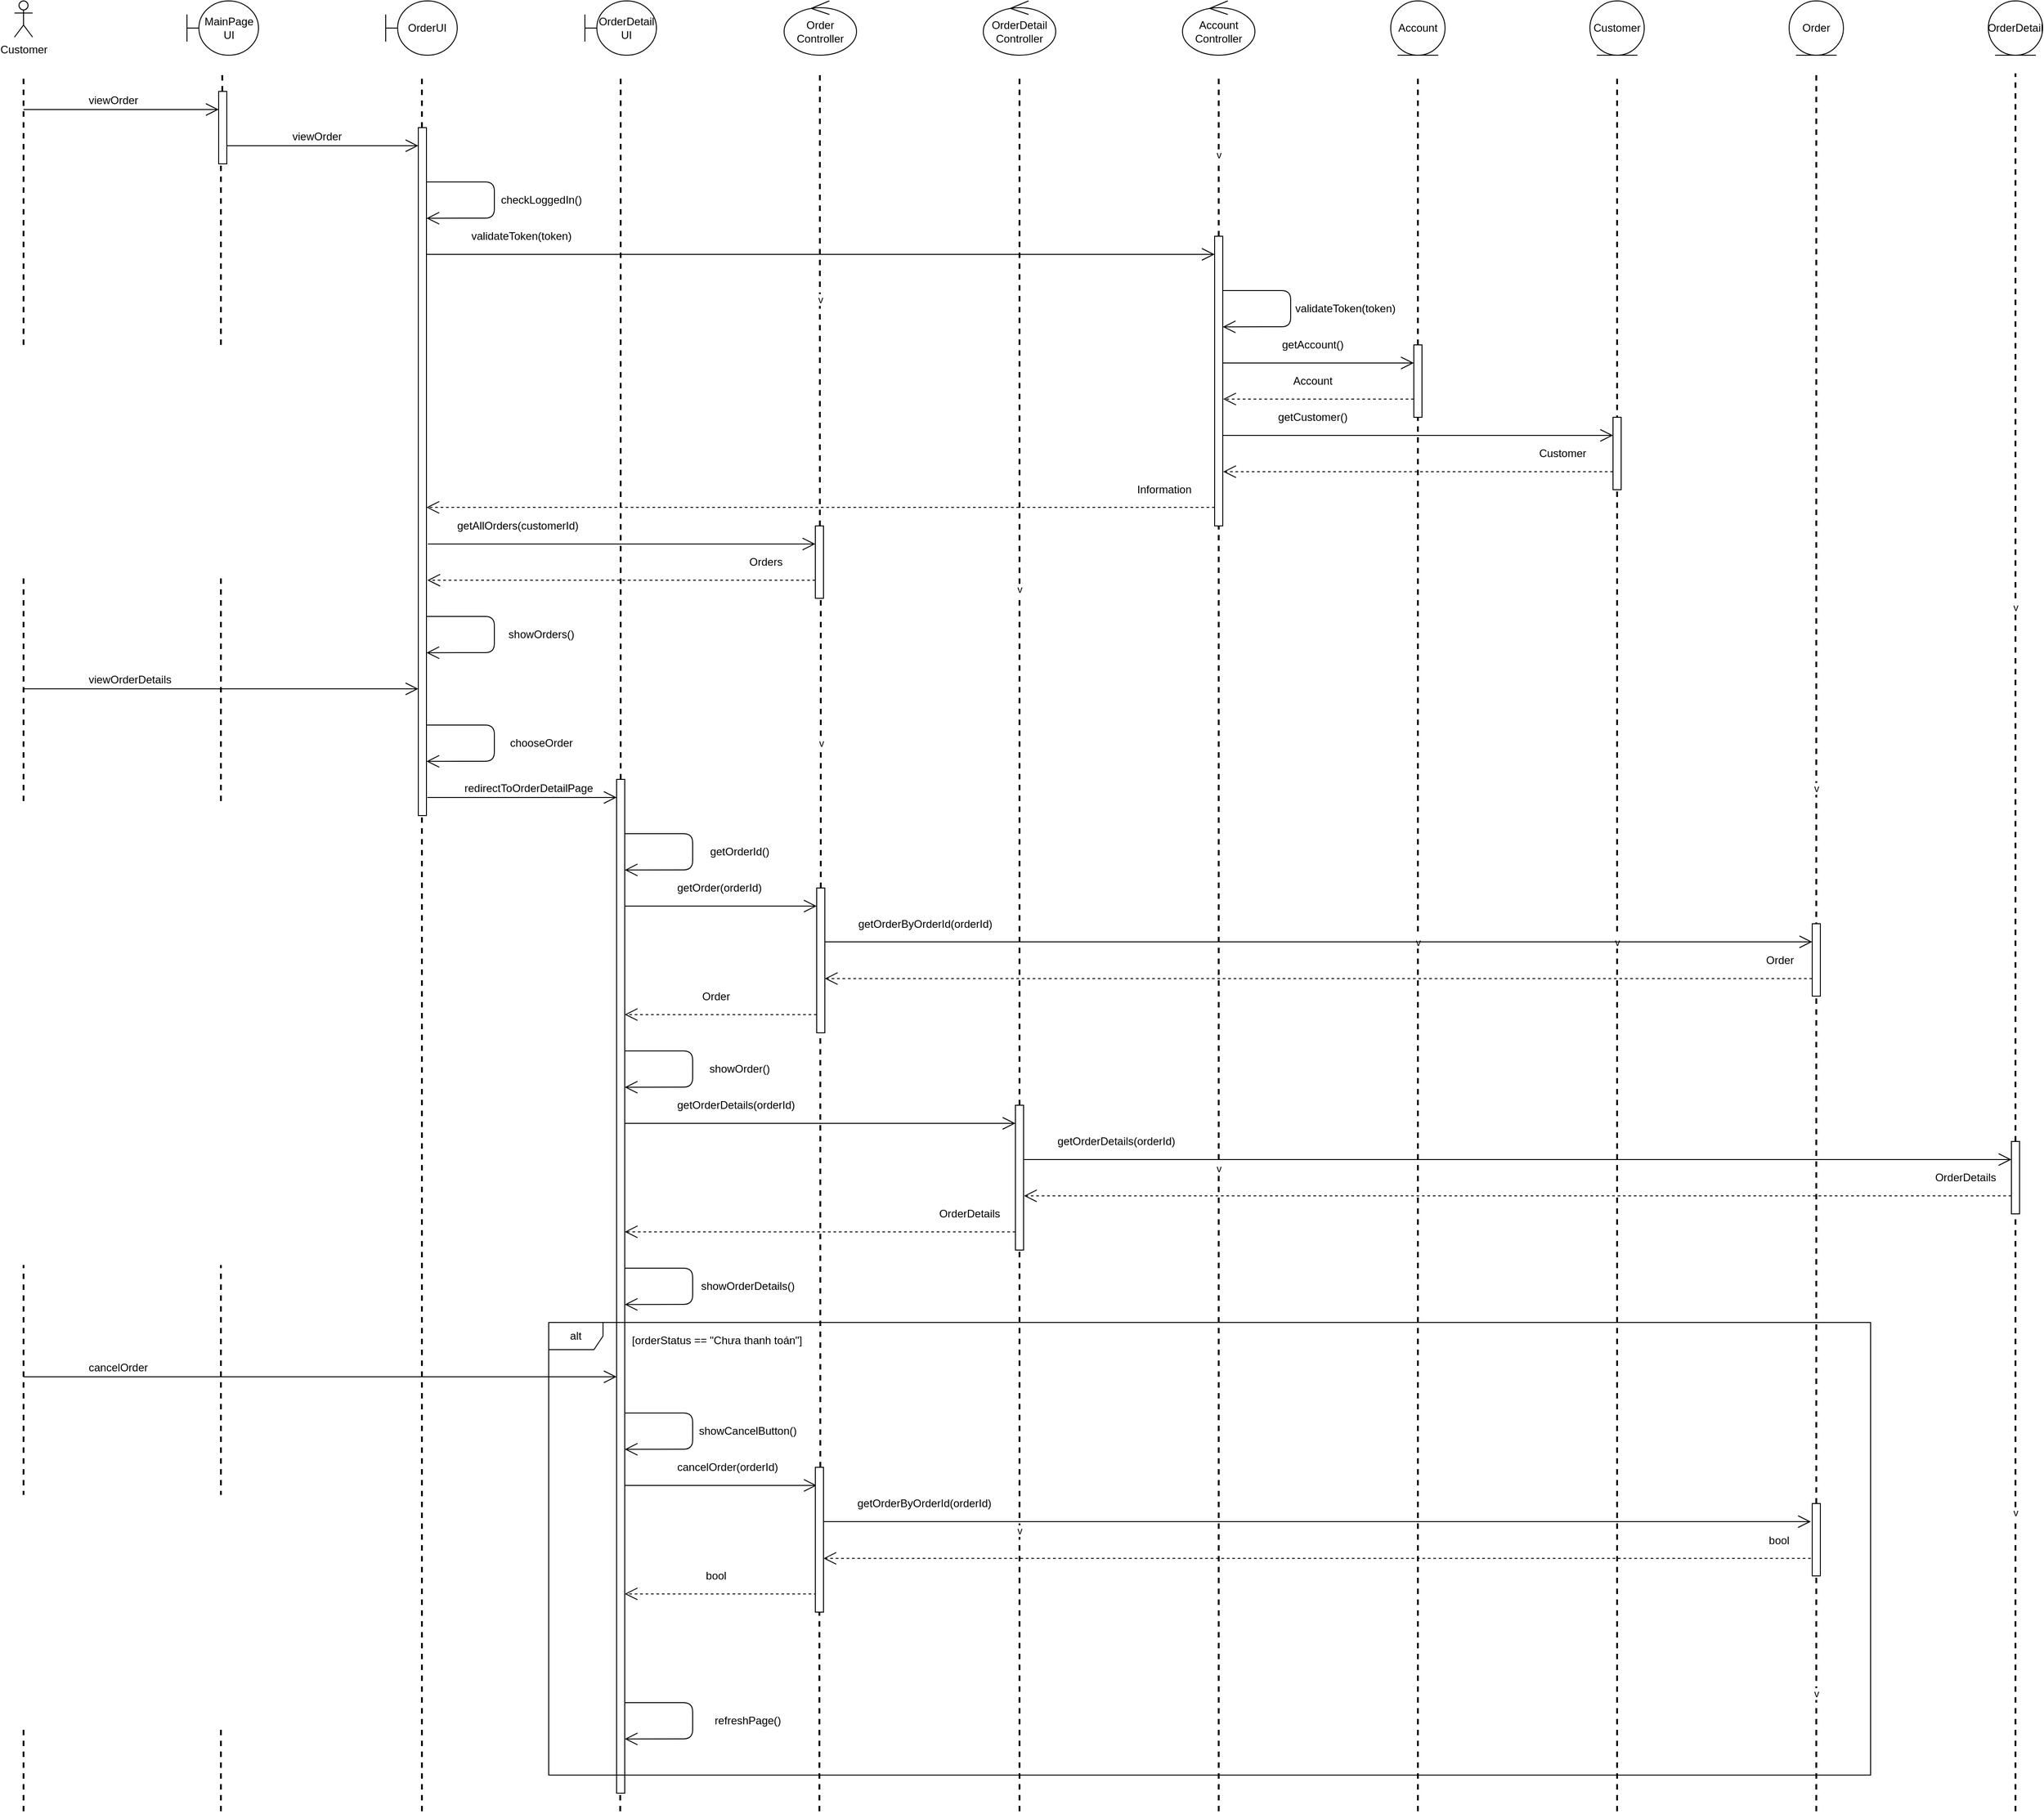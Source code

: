 <mxfile version="12.2.9" type="device" pages="1"><diagram id="H_6IchhFZ6s9p4sD7H1I" name="Page-1"><mxGraphModel dx="3413" dy="1847" grid="1" gridSize="10" guides="1" tooltips="1" connect="1" arrows="1" fold="1" page="1" pageScale="1" pageWidth="850" pageHeight="1100" math="0" shadow="0"><root><mxCell id="0"/><mxCell id="1" parent="0"/><mxCell id="Udrd-GftmJEGv7remKm3-1" value="Customer" style="shape=umlActor;verticalLabelPosition=bottom;labelBackgroundColor=#ffffff;verticalAlign=top;html=1;outlineConnect=0;" vertex="1" parent="1"><mxGeometry x="110" y="40" width="20" height="40" as="geometry"/></mxCell><mxCell id="Udrd-GftmJEGv7remKm3-2" value="" style="endArrow=none;dashed=1;html=1;strokeWidth=2;" edge="1" parent="1"><mxGeometry width="50" height="50" relative="1" as="geometry"><mxPoint x="120" y="2040" as="sourcePoint"/><mxPoint x="120" y="120" as="targetPoint"/></mxGeometry></mxCell><mxCell id="Udrd-GftmJEGv7remKm3-5" value="MainPage&lt;br&gt;UI" style="shape=umlBoundary;whiteSpace=wrap;html=1;" vertex="1" parent="1"><mxGeometry x="300.5" y="40" width="79" height="60" as="geometry"/></mxCell><mxCell id="Udrd-GftmJEGv7remKm3-6" value="OrderUI" style="shape=umlBoundary;whiteSpace=wrap;html=1;" vertex="1" parent="1"><mxGeometry x="520" y="40" width="79" height="60" as="geometry"/></mxCell><mxCell id="Udrd-GftmJEGv7remKm3-156" value="" style="endArrow=none;dashed=1;html=1;strokeWidth=2;" edge="1" parent="1" source="Udrd-GftmJEGv7remKm3-174"><mxGeometry width="50" height="50" relative="1" as="geometry"><mxPoint x="339.5" y="3742" as="sourcePoint"/><mxPoint x="339.5" y="120" as="targetPoint"/></mxGeometry></mxCell><mxCell id="Udrd-GftmJEGv7remKm3-157" value="" style="endArrow=none;dashed=1;html=1;strokeWidth=2;" edge="1" parent="1" source="Udrd-GftmJEGv7remKm3-178"><mxGeometry width="50" height="50" relative="1" as="geometry"><mxPoint x="560" y="3742" as="sourcePoint"/><mxPoint x="560" y="120" as="targetPoint"/></mxGeometry></mxCell><mxCell id="Udrd-GftmJEGv7remKm3-158" value="" style="endArrow=none;dashed=1;html=1;strokeWidth=2;" edge="1" parent="1" source="Udrd-GftmJEGv7remKm3-215"><mxGeometry width="50" height="50" relative="1" as="geometry"><mxPoint x="779.5" y="3742" as="sourcePoint"/><mxPoint x="779.5" y="120" as="targetPoint"/></mxGeometry></mxCell><mxCell id="Udrd-GftmJEGv7remKm3-159" value="v" style="endArrow=none;dashed=1;html=1;strokeWidth=2;" edge="1" parent="1" source="Udrd-GftmJEGv7remKm3-203"><mxGeometry width="50" height="50" relative="1" as="geometry"><mxPoint x="999.5" y="3742" as="sourcePoint"/><mxPoint x="999.5" y="120" as="targetPoint"/></mxGeometry></mxCell><mxCell id="Udrd-GftmJEGv7remKm3-160" value="OrderDetail&lt;br&gt;UI" style="shape=umlBoundary;whiteSpace=wrap;html=1;" vertex="1" parent="1"><mxGeometry x="740" y="40" width="79" height="60" as="geometry"/></mxCell><mxCell id="Udrd-GftmJEGv7remKm3-161" value="Order&lt;br&gt;Controller" style="ellipse;shape=umlControl;whiteSpace=wrap;html=1;" vertex="1" parent="1"><mxGeometry x="960" y="40" width="80" height="60" as="geometry"/></mxCell><mxCell id="Udrd-GftmJEGv7remKm3-162" value="OrderDetail&lt;br&gt;Controller" style="ellipse;shape=umlControl;whiteSpace=wrap;html=1;" vertex="1" parent="1"><mxGeometry x="1180" y="40" width="80" height="60" as="geometry"/></mxCell><mxCell id="Udrd-GftmJEGv7remKm3-163" value="v" style="endArrow=none;dashed=1;html=1;strokeWidth=2;" edge="1" parent="1" source="Udrd-GftmJEGv7remKm3-237"><mxGeometry width="50" height="50" relative="1" as="geometry"><mxPoint x="1220" y="3742" as="sourcePoint"/><mxPoint x="1220" y="120" as="targetPoint"/></mxGeometry></mxCell><mxCell id="Udrd-GftmJEGv7remKm3-164" value="v" style="endArrow=none;dashed=1;html=1;strokeWidth=2;" edge="1" parent="1" source="Udrd-GftmJEGv7remKm3-184"><mxGeometry width="50" height="50" relative="1" as="geometry"><mxPoint x="1440" y="3742" as="sourcePoint"/><mxPoint x="1440" y="120" as="targetPoint"/></mxGeometry></mxCell><mxCell id="Udrd-GftmJEGv7remKm3-165" value="v" style="endArrow=none;dashed=1;html=1;strokeWidth=2;" edge="1" parent="1"><mxGeometry width="50" height="50" relative="1" as="geometry"><mxPoint x="1660" y="2040" as="sourcePoint"/><mxPoint x="1660" y="120" as="targetPoint"/></mxGeometry></mxCell><mxCell id="Udrd-GftmJEGv7remKm3-166" value="v" style="endArrow=none;dashed=1;html=1;strokeWidth=2;" edge="1" parent="1"><mxGeometry width="50" height="50" relative="1" as="geometry"><mxPoint x="1880" y="2040" as="sourcePoint"/><mxPoint x="1880" y="120" as="targetPoint"/></mxGeometry></mxCell><mxCell id="Udrd-GftmJEGv7remKm3-167" value="Account&lt;br&gt;Controller" style="ellipse;shape=umlControl;whiteSpace=wrap;html=1;" vertex="1" parent="1"><mxGeometry x="1400" y="40" width="80" height="60" as="geometry"/></mxCell><mxCell id="Udrd-GftmJEGv7remKm3-168" value="Account&lt;span style=&quot;color: rgba(0 , 0 , 0 , 0) ; font-family: monospace ; font-size: 0px ; white-space: nowrap&quot;&gt;%3CmxGraphModel%3E%3Croot%3E%3CmxCell%20id%3D%220%22%2F%3E%3CmxCell%20id%3D%221%22%20parent%3D%220%22%2F%3E%3CmxCell%20id%3D%222%22%20value%3D%22%22%20style%3D%22endArrow%3Dopen%3BendFill%3D1%3BendSize%3D12%3Bhtml%3D1%3B%22%20edge%3D%221%22%20parent%3D%221%22%3E%3CmxGeometry%20width%3D%22160%22%20relative%3D%221%22%20as%3D%22geometry%22%3E%3CmxPoint%20x%3D%22140%22%20y%3D%22160%22%20as%3D%22sourcePoint%22%2F%3E%3CmxPoint%20x%3D%22354.0%22%20y%3D%22160%22%20as%3D%22targetPoint%22%2F%3E%3C%2FmxGeometry%3E%3C%2FmxCell%3E%3C%2Froot%3E%3C%2FmxGraphModel%3E&lt;/span&gt;" style="ellipse;shape=umlEntity;whiteSpace=wrap;html=1;" vertex="1" parent="1"><mxGeometry x="1630" y="40" width="60" height="60" as="geometry"/></mxCell><mxCell id="Udrd-GftmJEGv7remKm3-169" value="Customer" style="ellipse;shape=umlEntity;whiteSpace=wrap;html=1;" vertex="1" parent="1"><mxGeometry x="1850" y="40" width="60" height="60" as="geometry"/></mxCell><mxCell id="Udrd-GftmJEGv7remKm3-170" value="Order" style="ellipse;shape=umlEntity;whiteSpace=wrap;html=1;" vertex="1" parent="1"><mxGeometry x="2070" y="40" width="60" height="60" as="geometry"/></mxCell><mxCell id="Udrd-GftmJEGv7remKm3-171" value="v" style="endArrow=none;dashed=1;html=1;strokeWidth=2;" edge="1" parent="1" source="Udrd-GftmJEGv7remKm3-269"><mxGeometry width="50" height="50" relative="1" as="geometry"><mxPoint x="2100" y="3742" as="sourcePoint"/><mxPoint x="2100" y="120" as="targetPoint"/></mxGeometry></mxCell><mxCell id="Udrd-GftmJEGv7remKm3-172" value="" style="endArrow=open;endFill=1;endSize=12;html=1;" edge="1" parent="1"><mxGeometry width="160" relative="1" as="geometry"><mxPoint x="120" y="160" as="sourcePoint"/><mxPoint x="335.5" y="160" as="targetPoint"/></mxGeometry></mxCell><mxCell id="Udrd-GftmJEGv7remKm3-173" value="viewOrder" style="text;html=1;resizable=0;points=[];autosize=1;align=left;verticalAlign=top;spacingTop=-4;" vertex="1" parent="1"><mxGeometry x="190" y="140" width="70" height="20" as="geometry"/></mxCell><mxCell id="Udrd-GftmJEGv7remKm3-174" value="" style="html=1;points=[];perimeter=orthogonalPerimeter;" vertex="1" parent="1"><mxGeometry x="335.5" y="140" width="9" height="80" as="geometry"/></mxCell><mxCell id="Udrd-GftmJEGv7remKm3-175" value="" style="endArrow=none;dashed=1;html=1;strokeWidth=2;" edge="1" parent="1" target="Udrd-GftmJEGv7remKm3-174"><mxGeometry width="50" height="50" relative="1" as="geometry"><mxPoint x="338" y="2040" as="sourcePoint"/><mxPoint x="339.5" y="120" as="targetPoint"/></mxGeometry></mxCell><mxCell id="Udrd-GftmJEGv7remKm3-176" value="" style="endArrow=open;endFill=1;endSize=12;html=1;" edge="1" parent="1" target="Udrd-GftmJEGv7remKm3-178"><mxGeometry width="160" relative="1" as="geometry"><mxPoint x="344.5" y="200" as="sourcePoint"/><mxPoint x="560" y="200" as="targetPoint"/></mxGeometry></mxCell><mxCell id="Udrd-GftmJEGv7remKm3-177" value="viewOrder" style="text;html=1;resizable=0;points=[];autosize=1;align=left;verticalAlign=top;spacingTop=-4;" vertex="1" parent="1"><mxGeometry x="414.5" y="180" width="70" height="20" as="geometry"/></mxCell><mxCell id="Udrd-GftmJEGv7remKm3-178" value="" style="html=1;points=[];perimeter=orthogonalPerimeter;" vertex="1" parent="1"><mxGeometry x="556" y="180" width="9" height="760" as="geometry"/></mxCell><mxCell id="Udrd-GftmJEGv7remKm3-179" value="" style="endArrow=none;dashed=1;html=1;strokeWidth=2;" edge="1" parent="1" target="Udrd-GftmJEGv7remKm3-178"><mxGeometry width="50" height="50" relative="1" as="geometry"><mxPoint x="560" y="2040" as="sourcePoint"/><mxPoint x="560" y="120" as="targetPoint"/></mxGeometry></mxCell><mxCell id="Udrd-GftmJEGv7remKm3-180" value="" style="endArrow=open;endFill=1;endSize=12;html=1;entryX=1.002;entryY=0.167;entryDx=0;entryDy=0;entryPerimeter=0;" edge="1" parent="1"><mxGeometry width="160" relative="1" as="geometry"><mxPoint x="565.0" y="240" as="sourcePoint"/><mxPoint x="565.02" y="280.12" as="targetPoint"/><Array as="points"><mxPoint x="640" y="240"/><mxPoint x="640" y="280"/></Array></mxGeometry></mxCell><mxCell id="Udrd-GftmJEGv7remKm3-181" value="checkLoggedIn()" style="text;html=1;strokeColor=none;fillColor=none;align=center;verticalAlign=middle;whiteSpace=wrap;rounded=0;" vertex="1" parent="1"><mxGeometry x="671.5" y="250" width="40" height="20" as="geometry"/></mxCell><mxCell id="Udrd-GftmJEGv7remKm3-182" value="validateToken(token)" style="text;html=1;strokeColor=none;fillColor=none;align=center;verticalAlign=middle;whiteSpace=wrap;rounded=0;" vertex="1" parent="1"><mxGeometry x="575" y="290" width="190" height="20" as="geometry"/></mxCell><mxCell id="Udrd-GftmJEGv7remKm3-183" value="" style="endArrow=open;endFill=1;endSize=12;html=1;" edge="1" parent="1" target="Udrd-GftmJEGv7remKm3-184"><mxGeometry width="160" relative="1" as="geometry"><mxPoint x="565.0" y="320.0" as="sourcePoint"/><mxPoint x="1217" y="320.0" as="targetPoint"/></mxGeometry></mxCell><mxCell id="Udrd-GftmJEGv7remKm3-184" value="" style="html=1;points=[];perimeter=orthogonalPerimeter;" vertex="1" parent="1"><mxGeometry x="1435.5" y="300" width="9" height="320" as="geometry"/></mxCell><mxCell id="Udrd-GftmJEGv7remKm3-185" value="v" style="endArrow=none;dashed=1;html=1;strokeWidth=2;" edge="1" parent="1" target="Udrd-GftmJEGv7remKm3-184"><mxGeometry width="50" height="50" relative="1" as="geometry"><mxPoint x="1440" y="2040" as="sourcePoint"/><mxPoint x="1440" y="120" as="targetPoint"/></mxGeometry></mxCell><mxCell id="Udrd-GftmJEGv7remKm3-186" value="" style="endArrow=open;endFill=1;endSize=12;html=1;entryX=1.002;entryY=0.167;entryDx=0;entryDy=0;entryPerimeter=0;" edge="1" parent="1"><mxGeometry width="160" relative="1" as="geometry"><mxPoint x="1444.5" y="360.0" as="sourcePoint"/><mxPoint x="1444.52" y="400.12" as="targetPoint"/><Array as="points"><mxPoint x="1519.5" y="360"/><mxPoint x="1519.5" y="400"/></Array></mxGeometry></mxCell><mxCell id="Udrd-GftmJEGv7remKm3-187" value="validateToken(token)" style="text;html=1;strokeColor=none;fillColor=none;align=center;verticalAlign=middle;whiteSpace=wrap;rounded=0;" vertex="1" parent="1"><mxGeometry x="1560" y="370" width="40" height="20" as="geometry"/></mxCell><mxCell id="Udrd-GftmJEGv7remKm3-188" value="getAccount()" style="text;html=1;strokeColor=none;fillColor=none;align=center;verticalAlign=middle;whiteSpace=wrap;rounded=0;" vertex="1" parent="1"><mxGeometry x="1449" y="410" width="190" height="20" as="geometry"/></mxCell><mxCell id="Udrd-GftmJEGv7remKm3-190" value="" style="endArrow=open;endFill=1;endSize=12;html=1;dashed=1;strokeWidth=1;jumpSize=6;" edge="1" parent="1" source="Udrd-GftmJEGv7remKm3-196"><mxGeometry width="160" relative="1" as="geometry"><mxPoint x="2535.563" y="479.84" as="sourcePoint"/><mxPoint x="1445" y="479.84" as="targetPoint"/></mxGeometry></mxCell><mxCell id="Udrd-GftmJEGv7remKm3-191" value="Account" style="text;html=1;strokeColor=none;fillColor=none;align=center;verticalAlign=middle;whiteSpace=wrap;rounded=0;" vertex="1" parent="1"><mxGeometry x="1524" y="450" width="40" height="20" as="geometry"/></mxCell><mxCell id="Udrd-GftmJEGv7remKm3-192" value="getCustomer()" style="text;html=1;strokeColor=none;fillColor=none;align=center;verticalAlign=middle;whiteSpace=wrap;rounded=0;" vertex="1" parent="1"><mxGeometry x="1449" y="490" width="190" height="20" as="geometry"/></mxCell><mxCell id="Udrd-GftmJEGv7remKm3-193" value="" style="endArrow=open;endFill=1;endSize=12;html=1;" edge="1" parent="1" target="Udrd-GftmJEGv7remKm3-200"><mxGeometry width="160" relative="1" as="geometry"><mxPoint x="1445.0" y="520" as="sourcePoint"/><mxPoint x="2755.0" y="520" as="targetPoint"/></mxGeometry></mxCell><mxCell id="Udrd-GftmJEGv7remKm3-194" value="" style="endArrow=open;endFill=1;endSize=12;html=1;dashed=1;strokeWidth=1;jumpSize=6;" edge="1" parent="1" source="Udrd-GftmJEGv7remKm3-200"><mxGeometry width="160" relative="1" as="geometry"><mxPoint x="2755.0" y="560.08" as="sourcePoint"/><mxPoint x="1445" y="560.08" as="targetPoint"/></mxGeometry></mxCell><mxCell id="Udrd-GftmJEGv7remKm3-195" value="Customer" style="text;html=1;strokeColor=none;fillColor=none;align=center;verticalAlign=middle;whiteSpace=wrap;rounded=0;" vertex="1" parent="1"><mxGeometry x="1800" y="529.5" width="40" height="20" as="geometry"/></mxCell><mxCell id="Udrd-GftmJEGv7remKm3-196" value="" style="html=1;points=[];perimeter=orthogonalPerimeter;" vertex="1" parent="1"><mxGeometry x="1655.5" y="420" width="9" height="80" as="geometry"/></mxCell><mxCell id="Udrd-GftmJEGv7remKm3-197" value="" style="endArrow=open;endFill=1;endSize=12;html=1;" edge="1" parent="1" target="Udrd-GftmJEGv7remKm3-196"><mxGeometry width="160" relative="1" as="geometry"><mxPoint x="1445.0" y="440.0" as="sourcePoint"/><mxPoint x="2535.5" y="440.0" as="targetPoint"/></mxGeometry></mxCell><mxCell id="Udrd-GftmJEGv7remKm3-198" value="OrderDetail" style="ellipse;shape=umlEntity;whiteSpace=wrap;html=1;" vertex="1" parent="1"><mxGeometry x="2290" y="40" width="60" height="60" as="geometry"/></mxCell><mxCell id="Udrd-GftmJEGv7remKm3-199" value="v" style="endArrow=none;dashed=1;html=1;strokeWidth=2;" edge="1" parent="1" source="Udrd-GftmJEGv7remKm3-241"><mxGeometry width="50" height="50" relative="1" as="geometry"><mxPoint x="2320" y="3742" as="sourcePoint"/><mxPoint x="2320" y="120" as="targetPoint"/></mxGeometry></mxCell><mxCell id="Udrd-GftmJEGv7remKm3-200" value="" style="html=1;points=[];perimeter=orthogonalPerimeter;" vertex="1" parent="1"><mxGeometry x="1875.5" y="500" width="9" height="80" as="geometry"/></mxCell><mxCell id="Udrd-GftmJEGv7remKm3-201" value="" style="endArrow=open;endFill=1;endSize=12;html=1;dashed=1;strokeWidth=1;jumpSize=6;exitX=0.01;exitY=0.936;exitDx=0;exitDy=0;exitPerimeter=0;" edge="1" parent="1" target="Udrd-GftmJEGv7remKm3-178"><mxGeometry width="160" relative="1" as="geometry"><mxPoint x="1435.59" y="599.52" as="sourcePoint"/><mxPoint x="784.5" y="599.52" as="targetPoint"/></mxGeometry></mxCell><mxCell id="Udrd-GftmJEGv7remKm3-202" value="Information" style="text;html=1;strokeColor=none;fillColor=none;align=center;verticalAlign=middle;whiteSpace=wrap;rounded=0;" vertex="1" parent="1"><mxGeometry x="1360" y="570" width="40" height="20" as="geometry"/></mxCell><mxCell id="Udrd-GftmJEGv7remKm3-203" value="" style="html=1;points=[];perimeter=orthogonalPerimeter;" vertex="1" parent="1"><mxGeometry x="994.5" y="620" width="9" height="80" as="geometry"/></mxCell><mxCell id="Udrd-GftmJEGv7remKm3-204" value="v" style="endArrow=none;dashed=1;html=1;strokeWidth=2;" edge="1" parent="1" source="Udrd-GftmJEGv7remKm3-221" target="Udrd-GftmJEGv7remKm3-203"><mxGeometry width="50" height="50" relative="1" as="geometry"><mxPoint x="999.5" y="3742" as="sourcePoint"/><mxPoint x="999.5" y="120" as="targetPoint"/></mxGeometry></mxCell><mxCell id="Udrd-GftmJEGv7remKm3-205" value="getAllOrders(customerId)" style="text;html=1;strokeColor=none;fillColor=none;align=center;verticalAlign=middle;whiteSpace=wrap;rounded=0;" vertex="1" parent="1"><mxGeometry x="570.5" y="610" width="190" height="20" as="geometry"/></mxCell><mxCell id="Udrd-GftmJEGv7remKm3-206" value="" style="endArrow=open;endFill=1;endSize=12;html=1;dashed=1;strokeWidth=1;jumpSize=6;" edge="1" parent="1" source="Udrd-GftmJEGv7remKm3-203"><mxGeometry width="160" relative="1" as="geometry"><mxPoint x="777" y="679.84" as="sourcePoint"/><mxPoint x="566" y="680" as="targetPoint"/></mxGeometry></mxCell><mxCell id="Udrd-GftmJEGv7remKm3-207" value="Orders" style="text;html=1;strokeColor=none;fillColor=none;align=center;verticalAlign=middle;whiteSpace=wrap;rounded=0;" vertex="1" parent="1"><mxGeometry x="920" y="650" width="40" height="20" as="geometry"/></mxCell><mxCell id="Udrd-GftmJEGv7remKm3-208" value="" style="endArrow=open;endFill=1;endSize=12;html=1;" edge="1" parent="1" target="Udrd-GftmJEGv7remKm3-203"><mxGeometry width="160" relative="1" as="geometry"><mxPoint x="566.5" y="640.0" as="sourcePoint"/><mxPoint x="777" y="640.0" as="targetPoint"/></mxGeometry></mxCell><mxCell id="Udrd-GftmJEGv7remKm3-209" value="" style="endArrow=open;endFill=1;endSize=12;html=1;entryX=1.002;entryY=0.167;entryDx=0;entryDy=0;entryPerimeter=0;" edge="1" parent="1"><mxGeometry width="160" relative="1" as="geometry"><mxPoint x="565.0" y="720" as="sourcePoint"/><mxPoint x="565.02" y="760.12" as="targetPoint"/><Array as="points"><mxPoint x="640" y="720"/><mxPoint x="640" y="760"/></Array></mxGeometry></mxCell><mxCell id="Udrd-GftmJEGv7remKm3-210" value="showOrders()" style="text;html=1;strokeColor=none;fillColor=none;align=center;verticalAlign=middle;whiteSpace=wrap;rounded=0;" vertex="1" parent="1"><mxGeometry x="671.5" y="730" width="40" height="20" as="geometry"/></mxCell><mxCell id="Udrd-GftmJEGv7remKm3-211" value="" style="endArrow=open;endFill=1;endSize=12;html=1;" edge="1" parent="1" target="Udrd-GftmJEGv7remKm3-178"><mxGeometry width="160" relative="1" as="geometry"><mxPoint x="120.0" y="800" as="sourcePoint"/><mxPoint x="335.5" y="800" as="targetPoint"/></mxGeometry></mxCell><mxCell id="Udrd-GftmJEGv7remKm3-212" value="viewOrderDetails" style="text;html=1;resizable=0;points=[];autosize=1;align=left;verticalAlign=top;spacingTop=-4;" vertex="1" parent="1"><mxGeometry x="190" y="780" width="110" height="20" as="geometry"/></mxCell><mxCell id="Udrd-GftmJEGv7remKm3-213" value="" style="endArrow=open;endFill=1;endSize=12;html=1;entryX=1.002;entryY=0.167;entryDx=0;entryDy=0;entryPerimeter=0;" edge="1" parent="1"><mxGeometry width="160" relative="1" as="geometry"><mxPoint x="565.0" y="840" as="sourcePoint"/><mxPoint x="565.02" y="880.12" as="targetPoint"/><Array as="points"><mxPoint x="640" y="840"/><mxPoint x="640" y="880"/></Array></mxGeometry></mxCell><mxCell id="Udrd-GftmJEGv7remKm3-214" value="chooseOrder" style="text;html=1;strokeColor=none;fillColor=none;align=center;verticalAlign=middle;whiteSpace=wrap;rounded=0;" vertex="1" parent="1"><mxGeometry x="671.5" y="850" width="40" height="20" as="geometry"/></mxCell><mxCell id="Udrd-GftmJEGv7remKm3-215" value="" style="html=1;points=[];perimeter=orthogonalPerimeter;" vertex="1" parent="1"><mxGeometry x="775" y="900" width="9" height="1120" as="geometry"/></mxCell><mxCell id="Udrd-GftmJEGv7remKm3-216" value="" style="endArrow=none;dashed=1;html=1;strokeWidth=2;" edge="1" parent="1"><mxGeometry width="50" height="50" relative="1" as="geometry"><mxPoint x="779" y="2040" as="sourcePoint"/><mxPoint x="779" y="2020.0" as="targetPoint"/></mxGeometry></mxCell><mxCell id="Udrd-GftmJEGv7remKm3-217" value="" style="endArrow=open;endFill=1;endSize=12;html=1;" edge="1" parent="1" target="Udrd-GftmJEGv7remKm3-215"><mxGeometry width="160" relative="1" as="geometry"><mxPoint x="566" y="920" as="sourcePoint"/><mxPoint x="760" y="920" as="targetPoint"/></mxGeometry></mxCell><mxCell id="Udrd-GftmJEGv7remKm3-218" value="redirectToOrderDetailPage" style="text;html=1;resizable=0;points=[];autosize=1;align=left;verticalAlign=top;spacingTop=-4;" vertex="1" parent="1"><mxGeometry x="605" y="900" width="160" height="20" as="geometry"/></mxCell><mxCell id="Udrd-GftmJEGv7remKm3-222" value="" style="endArrow=open;endFill=1;endSize=12;html=1;entryX=1.002;entryY=0.167;entryDx=0;entryDy=0;entryPerimeter=0;" edge="1" parent="1"><mxGeometry width="160" relative="1" as="geometry"><mxPoint x="784.0" y="960" as="sourcePoint"/><mxPoint x="784.02" y="1000.12" as="targetPoint"/><Array as="points"><mxPoint x="859" y="960"/><mxPoint x="859" y="1000"/></Array></mxGeometry></mxCell><mxCell id="Udrd-GftmJEGv7remKm3-223" value="getOrderId()" style="text;html=1;strokeColor=none;fillColor=none;align=center;verticalAlign=middle;whiteSpace=wrap;rounded=0;" vertex="1" parent="1"><mxGeometry x="890.5" y="970" width="40" height="20" as="geometry"/></mxCell><mxCell id="Udrd-GftmJEGv7remKm3-221" value="" style="html=1;points=[];perimeter=orthogonalPerimeter;" vertex="1" parent="1"><mxGeometry x="996" y="1020" width="9" height="160" as="geometry"/></mxCell><mxCell id="Udrd-GftmJEGv7remKm3-225" value="" style="endArrow=open;endFill=1;endSize=12;html=1;" edge="1" parent="1" target="Udrd-GftmJEGv7remKm3-221"><mxGeometry width="160" relative="1" as="geometry"><mxPoint x="784" y="1040" as="sourcePoint"/><mxPoint x="940" y="1040" as="targetPoint"/></mxGeometry></mxCell><mxCell id="Udrd-GftmJEGv7remKm3-226" value="getOrder(orderId)" style="text;html=1;resizable=0;points=[];autosize=1;align=left;verticalAlign=top;spacingTop=-4;" vertex="1" parent="1"><mxGeometry x="840" y="1010" width="110" height="20" as="geometry"/></mxCell><mxCell id="Udrd-GftmJEGv7remKm3-227" value="" style="html=1;points=[];perimeter=orthogonalPerimeter;" vertex="1" parent="1"><mxGeometry x="2095.5" y="1059.5" width="9" height="80" as="geometry"/></mxCell><mxCell id="Udrd-GftmJEGv7remKm3-228" value="" style="endArrow=open;endFill=1;endSize=12;html=1;" edge="1" parent="1" target="Udrd-GftmJEGv7remKm3-227"><mxGeometry width="160" relative="1" as="geometry"><mxPoint x="1005" y="1079.5" as="sourcePoint"/><mxPoint x="1217" y="1079.5" as="targetPoint"/></mxGeometry></mxCell><mxCell id="Udrd-GftmJEGv7remKm3-229" value="getOrderByOrderId(orderId)" style="text;html=1;resizable=0;points=[];autosize=1;align=left;verticalAlign=top;spacingTop=-4;" vertex="1" parent="1"><mxGeometry x="1040" y="1049.5" width="160" height="20" as="geometry"/></mxCell><mxCell id="Udrd-GftmJEGv7remKm3-230" value="" style="endArrow=open;endFill=1;endSize=12;html=1;dashed=1;strokeWidth=1;jumpSize=6;" edge="1" parent="1" target="Udrd-GftmJEGv7remKm3-221"><mxGeometry width="160" relative="1" as="geometry"><mxPoint x="2095.5" y="1120.08" as="sourcePoint"/><mxPoint x="1665" y="1120.08" as="targetPoint"/></mxGeometry></mxCell><mxCell id="Udrd-GftmJEGv7remKm3-231" value="Order" style="text;html=1;strokeColor=none;fillColor=none;align=center;verticalAlign=middle;whiteSpace=wrap;rounded=0;" vertex="1" parent="1"><mxGeometry x="2040" y="1090" width="40" height="20" as="geometry"/></mxCell><mxCell id="Udrd-GftmJEGv7remKm3-232" value="" style="endArrow=open;endFill=1;endSize=12;html=1;dashed=1;strokeWidth=1;jumpSize=6;" edge="1" parent="1" target="Udrd-GftmJEGv7remKm3-215"><mxGeometry width="160" relative="1" as="geometry"><mxPoint x="996" y="1159.84" as="sourcePoint"/><mxPoint x="850" y="1159" as="targetPoint"/></mxGeometry></mxCell><mxCell id="Udrd-GftmJEGv7remKm3-233" value="Order" style="text;html=1;strokeColor=none;fillColor=none;align=center;verticalAlign=middle;whiteSpace=wrap;rounded=0;" vertex="1" parent="1"><mxGeometry x="864.5" y="1130" width="40" height="20" as="geometry"/></mxCell><mxCell id="Udrd-GftmJEGv7remKm3-234" value="" style="endArrow=open;endFill=1;endSize=12;html=1;entryX=1.002;entryY=0.167;entryDx=0;entryDy=0;entryPerimeter=0;" edge="1" parent="1"><mxGeometry width="160" relative="1" as="geometry"><mxPoint x="784.0" y="1200" as="sourcePoint"/><mxPoint x="784.02" y="1240.12" as="targetPoint"/><Array as="points"><mxPoint x="859" y="1200"/><mxPoint x="859" y="1240"/></Array></mxGeometry></mxCell><mxCell id="Udrd-GftmJEGv7remKm3-235" value="showOrder()" style="text;html=1;strokeColor=none;fillColor=none;align=center;verticalAlign=middle;whiteSpace=wrap;rounded=0;" vertex="1" parent="1"><mxGeometry x="890.5" y="1210" width="40" height="20" as="geometry"/></mxCell><mxCell id="Udrd-GftmJEGv7remKm3-237" value="" style="html=1;points=[];perimeter=orthogonalPerimeter;" vertex="1" parent="1"><mxGeometry x="1215.5" y="1260" width="9" height="160" as="geometry"/></mxCell><mxCell id="Udrd-GftmJEGv7remKm3-238" value="v" style="endArrow=none;dashed=1;html=1;strokeWidth=2;" edge="1" parent="1" target="Udrd-GftmJEGv7remKm3-237"><mxGeometry width="50" height="50" relative="1" as="geometry"><mxPoint x="1220" y="2040" as="sourcePoint"/><mxPoint x="1220" y="120" as="targetPoint"/></mxGeometry></mxCell><mxCell id="Udrd-GftmJEGv7remKm3-239" value="" style="endArrow=open;endFill=1;endSize=12;html=1;" edge="1" parent="1" target="Udrd-GftmJEGv7remKm3-237"><mxGeometry width="160" relative="1" as="geometry"><mxPoint x="784" y="1280" as="sourcePoint"/><mxPoint x="996" y="1280" as="targetPoint"/></mxGeometry></mxCell><mxCell id="Udrd-GftmJEGv7remKm3-240" value="getOrderDetails(orderId)" style="text;html=1;resizable=0;points=[];autosize=1;align=left;verticalAlign=top;spacingTop=-4;" vertex="1" parent="1"><mxGeometry x="840" y="1250" width="150" height="20" as="geometry"/></mxCell><mxCell id="Udrd-GftmJEGv7remKm3-241" value="" style="html=1;points=[];perimeter=orthogonalPerimeter;" vertex="1" parent="1"><mxGeometry x="2315.5" y="1300" width="9" height="80" as="geometry"/></mxCell><mxCell id="Udrd-GftmJEGv7remKm3-242" value="v" style="endArrow=none;dashed=1;html=1;strokeWidth=2;" edge="1" parent="1" target="Udrd-GftmJEGv7remKm3-241"><mxGeometry width="50" height="50" relative="1" as="geometry"><mxPoint x="2320" y="2040" as="sourcePoint"/><mxPoint x="2320" y="120" as="targetPoint"/></mxGeometry></mxCell><mxCell id="Udrd-GftmJEGv7remKm3-243" value="" style="endArrow=open;endFill=1;endSize=12;html=1;" edge="1" parent="1"><mxGeometry width="160" relative="1" as="geometry"><mxPoint x="1225" y="1320" as="sourcePoint"/><mxPoint x="2315.5" y="1320" as="targetPoint"/></mxGeometry></mxCell><mxCell id="Udrd-GftmJEGv7remKm3-244" value="getOrderDetails(orderId)" style="text;html=1;resizable=0;points=[];autosize=1;align=left;verticalAlign=top;spacingTop=-4;" vertex="1" parent="1"><mxGeometry x="1260" y="1290" width="150" height="20" as="geometry"/></mxCell><mxCell id="Udrd-GftmJEGv7remKm3-245" value="" style="endArrow=open;endFill=1;endSize=12;html=1;dashed=1;strokeWidth=1;jumpSize=6;" edge="1" parent="1"><mxGeometry width="160" relative="1" as="geometry"><mxPoint x="2315.5" y="1360.08" as="sourcePoint"/><mxPoint x="1225" y="1360.08" as="targetPoint"/></mxGeometry></mxCell><mxCell id="Udrd-GftmJEGv7remKm3-246" value="OrderDetails" style="text;html=1;strokeColor=none;fillColor=none;align=center;verticalAlign=middle;whiteSpace=wrap;rounded=0;" vertex="1" parent="1"><mxGeometry x="2230" y="1330" width="70" height="20" as="geometry"/></mxCell><mxCell id="Udrd-GftmJEGv7remKm3-247" value="" style="endArrow=open;endFill=1;endSize=12;html=1;dashed=1;strokeWidth=1;jumpSize=6;" edge="1" parent="1" source="Udrd-GftmJEGv7remKm3-237"><mxGeometry width="160" relative="1" as="geometry"><mxPoint x="1140" y="1399" as="sourcePoint"/><mxPoint x="784" y="1399.84" as="targetPoint"/></mxGeometry></mxCell><mxCell id="Udrd-GftmJEGv7remKm3-249" value="OrderDetails" style="text;html=1;strokeColor=none;fillColor=none;align=center;verticalAlign=middle;whiteSpace=wrap;rounded=0;" vertex="1" parent="1"><mxGeometry x="1130" y="1370" width="70" height="20" as="geometry"/></mxCell><mxCell id="Udrd-GftmJEGv7remKm3-250" value="" style="endArrow=open;endFill=1;endSize=12;html=1;entryX=1.002;entryY=0.167;entryDx=0;entryDy=0;entryPerimeter=0;" edge="1" parent="1"><mxGeometry width="160" relative="1" as="geometry"><mxPoint x="784.0" y="1440" as="sourcePoint"/><mxPoint x="784.02" y="1480.12" as="targetPoint"/><Array as="points"><mxPoint x="859" y="1440"/><mxPoint x="859" y="1480"/></Array></mxGeometry></mxCell><mxCell id="Udrd-GftmJEGv7remKm3-251" value="showOrderDetails()" style="text;html=1;strokeColor=none;fillColor=none;align=center;verticalAlign=middle;whiteSpace=wrap;rounded=0;" vertex="1" parent="1"><mxGeometry x="900" y="1450" width="40" height="20" as="geometry"/></mxCell><mxCell id="Udrd-GftmJEGv7remKm3-254" value="" style="endArrow=open;endFill=1;endSize=12;html=1;" edge="1" parent="1"><mxGeometry width="160" relative="1" as="geometry"><mxPoint x="120.0" y="1560" as="sourcePoint"/><mxPoint x="775" y="1560" as="targetPoint"/></mxGeometry></mxCell><mxCell id="Udrd-GftmJEGv7remKm3-255" value="cancelOrder" style="text;html=1;resizable=0;points=[];autosize=1;align=left;verticalAlign=top;spacingTop=-4;" vertex="1" parent="1"><mxGeometry x="190" y="1540" width="80" height="20" as="geometry"/></mxCell><mxCell id="Udrd-GftmJEGv7remKm3-256" value="alt" style="shape=umlFrame;whiteSpace=wrap;html=1;" vertex="1" parent="1"><mxGeometry x="700" y="1500" width="1460" height="500" as="geometry"/></mxCell><mxCell id="Udrd-GftmJEGv7remKm3-257" value="[orderStatus == &quot;Chưa thanh toán&quot;]" style="text;html=1;resizable=0;points=[];autosize=1;align=left;verticalAlign=top;spacingTop=-4;" vertex="1" parent="1"><mxGeometry x="790" y="1510" width="200" height="20" as="geometry"/></mxCell><mxCell id="Udrd-GftmJEGv7remKm3-258" value="" style="endArrow=open;endFill=1;endSize=12;html=1;entryX=1.002;entryY=0.167;entryDx=0;entryDy=0;entryPerimeter=0;" edge="1" parent="1"><mxGeometry width="160" relative="1" as="geometry"><mxPoint x="784.0" y="1600" as="sourcePoint"/><mxPoint x="784.02" y="1640.12" as="targetPoint"/><Array as="points"><mxPoint x="859" y="1600"/><mxPoint x="859" y="1640"/></Array></mxGeometry></mxCell><mxCell id="Udrd-GftmJEGv7remKm3-259" value="showCancelButton()" style="text;html=1;strokeColor=none;fillColor=none;align=center;verticalAlign=middle;whiteSpace=wrap;rounded=0;" vertex="1" parent="1"><mxGeometry x="900" y="1610" width="40" height="20" as="geometry"/></mxCell><mxCell id="Udrd-GftmJEGv7remKm3-260" value="" style="endArrow=open;endFill=1;endSize=12;html=1;" edge="1" parent="1"><mxGeometry width="160" relative="1" as="geometry"><mxPoint x="784" y="1680" as="sourcePoint"/><mxPoint x="996" y="1680" as="targetPoint"/></mxGeometry></mxCell><mxCell id="Udrd-GftmJEGv7remKm3-261" value="cancelOrder(orderId)" style="text;html=1;resizable=0;points=[];autosize=1;align=left;verticalAlign=top;spacingTop=-4;" vertex="1" parent="1"><mxGeometry x="840" y="1650" width="130" height="20" as="geometry"/></mxCell><mxCell id="Udrd-GftmJEGv7remKm3-262" value="" style="endArrow=open;endFill=1;endSize=12;html=1;dashed=1;strokeWidth=1;jumpSize=6;" edge="1" parent="1"><mxGeometry width="160" relative="1" as="geometry"><mxPoint x="996" y="1799.84" as="sourcePoint"/><mxPoint x="784" y="1799.84" as="targetPoint"/></mxGeometry></mxCell><mxCell id="Udrd-GftmJEGv7remKm3-263" value="bool" style="text;html=1;strokeColor=none;fillColor=none;align=center;verticalAlign=middle;whiteSpace=wrap;rounded=0;" vertex="1" parent="1"><mxGeometry x="864.5" y="1770" width="40" height="20" as="geometry"/></mxCell><mxCell id="Udrd-GftmJEGv7remKm3-264" value="" style="html=1;points=[];perimeter=orthogonalPerimeter;" vertex="1" parent="1"><mxGeometry x="994.5" y="1660" width="9" height="160" as="geometry"/></mxCell><mxCell id="Udrd-GftmJEGv7remKm3-265" value="" style="endArrow=open;endFill=1;endSize=12;html=1;" edge="1" parent="1"><mxGeometry width="160" relative="1" as="geometry"><mxPoint x="1003.5" y="1720" as="sourcePoint"/><mxPoint x="2094" y="1720" as="targetPoint"/></mxGeometry></mxCell><mxCell id="Udrd-GftmJEGv7remKm3-266" value="getOrderByOrderId(orderId)" style="text;html=1;resizable=0;points=[];autosize=1;align=left;verticalAlign=top;spacingTop=-4;" vertex="1" parent="1"><mxGeometry x="1038.5" y="1690" width="160" height="20" as="geometry"/></mxCell><mxCell id="Udrd-GftmJEGv7remKm3-267" value="" style="endArrow=open;endFill=1;endSize=12;html=1;dashed=1;strokeWidth=1;jumpSize=6;" edge="1" parent="1"><mxGeometry width="160" relative="1" as="geometry"><mxPoint x="2094" y="1760.58" as="sourcePoint"/><mxPoint x="1003.5" y="1760.58" as="targetPoint"/></mxGeometry></mxCell><mxCell id="Udrd-GftmJEGv7remKm3-268" value="bool" style="text;html=1;strokeColor=none;fillColor=none;align=center;verticalAlign=middle;whiteSpace=wrap;rounded=0;" vertex="1" parent="1"><mxGeometry x="2038.5" y="1730.5" width="40" height="20" as="geometry"/></mxCell><mxCell id="Udrd-GftmJEGv7remKm3-269" value="" style="html=1;points=[];perimeter=orthogonalPerimeter;" vertex="1" parent="1"><mxGeometry x="2095.5" y="1700" width="9" height="80" as="geometry"/></mxCell><mxCell id="Udrd-GftmJEGv7remKm3-270" value="v" style="endArrow=none;dashed=1;html=1;strokeWidth=2;" edge="1" parent="1" target="Udrd-GftmJEGv7remKm3-269"><mxGeometry width="50" height="50" relative="1" as="geometry"><mxPoint x="2100" y="2040" as="sourcePoint"/><mxPoint x="2100" y="120" as="targetPoint"/></mxGeometry></mxCell><mxCell id="Udrd-GftmJEGv7remKm3-271" value="" style="endArrow=open;endFill=1;endSize=12;html=1;entryX=1.002;entryY=0.167;entryDx=0;entryDy=0;entryPerimeter=0;" edge="1" parent="1"><mxGeometry width="160" relative="1" as="geometry"><mxPoint x="784.0" y="1920" as="sourcePoint"/><mxPoint x="784.02" y="1960.12" as="targetPoint"/><Array as="points"><mxPoint x="859" y="1920"/><mxPoint x="859" y="1960"/></Array></mxGeometry></mxCell><mxCell id="Udrd-GftmJEGv7remKm3-272" value="refreshPage()" style="text;html=1;strokeColor=none;fillColor=none;align=center;verticalAlign=middle;whiteSpace=wrap;rounded=0;" vertex="1" parent="1"><mxGeometry x="900" y="1930" width="40" height="20" as="geometry"/></mxCell><mxCell id="Udrd-GftmJEGv7remKm3-273" value="" style="endArrow=none;dashed=1;html=1;strokeWidth=2;" edge="1" parent="1"><mxGeometry width="50" height="50" relative="1" as="geometry"><mxPoint x="1000" y="1660" as="sourcePoint"/><mxPoint x="1000" y="1180" as="targetPoint"/></mxGeometry></mxCell><mxCell id="Udrd-GftmJEGv7remKm3-274" value="" style="endArrow=none;dashed=1;html=1;strokeWidth=2;" edge="1" parent="1"><mxGeometry width="50" height="50" relative="1" as="geometry"><mxPoint x="999" y="2040" as="sourcePoint"/><mxPoint x="999" y="1820" as="targetPoint"/></mxGeometry></mxCell></root></mxGraphModel></diagram></mxfile>